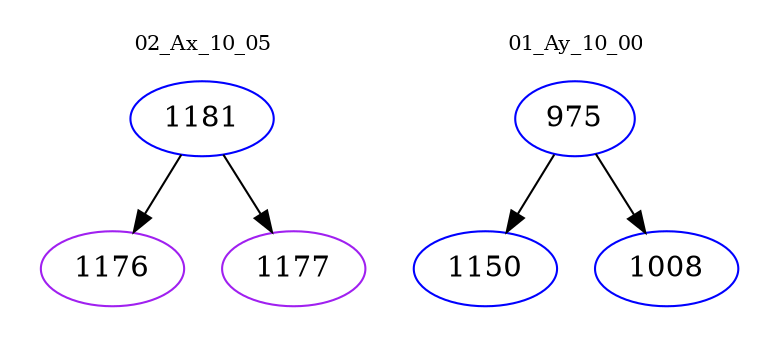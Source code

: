 digraph{
subgraph cluster_0 {
color = white
label = "02_Ax_10_05";
fontsize=10;
T0_1181 [label="1181", color="blue"]
T0_1181 -> T0_1176 [color="black"]
T0_1176 [label="1176", color="purple"]
T0_1181 -> T0_1177 [color="black"]
T0_1177 [label="1177", color="purple"]
}
subgraph cluster_1 {
color = white
label = "01_Ay_10_00";
fontsize=10;
T1_975 [label="975", color="blue"]
T1_975 -> T1_1150 [color="black"]
T1_1150 [label="1150", color="blue"]
T1_975 -> T1_1008 [color="black"]
T1_1008 [label="1008", color="blue"]
}
}
